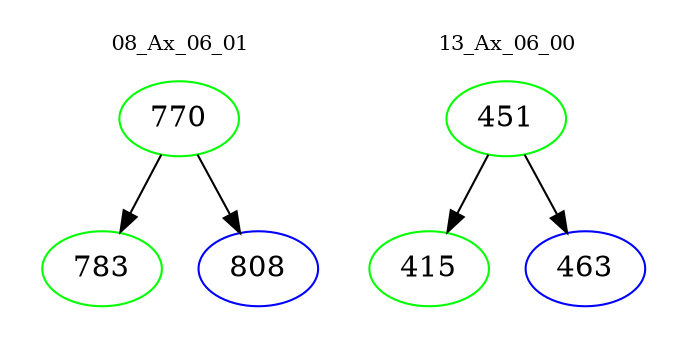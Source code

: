 digraph{
subgraph cluster_0 {
color = white
label = "08_Ax_06_01";
fontsize=10;
T0_770 [label="770", color="green"]
T0_770 -> T0_783 [color="black"]
T0_783 [label="783", color="green"]
T0_770 -> T0_808 [color="black"]
T0_808 [label="808", color="blue"]
}
subgraph cluster_1 {
color = white
label = "13_Ax_06_00";
fontsize=10;
T1_451 [label="451", color="green"]
T1_451 -> T1_415 [color="black"]
T1_415 [label="415", color="green"]
T1_451 -> T1_463 [color="black"]
T1_463 [label="463", color="blue"]
}
}
